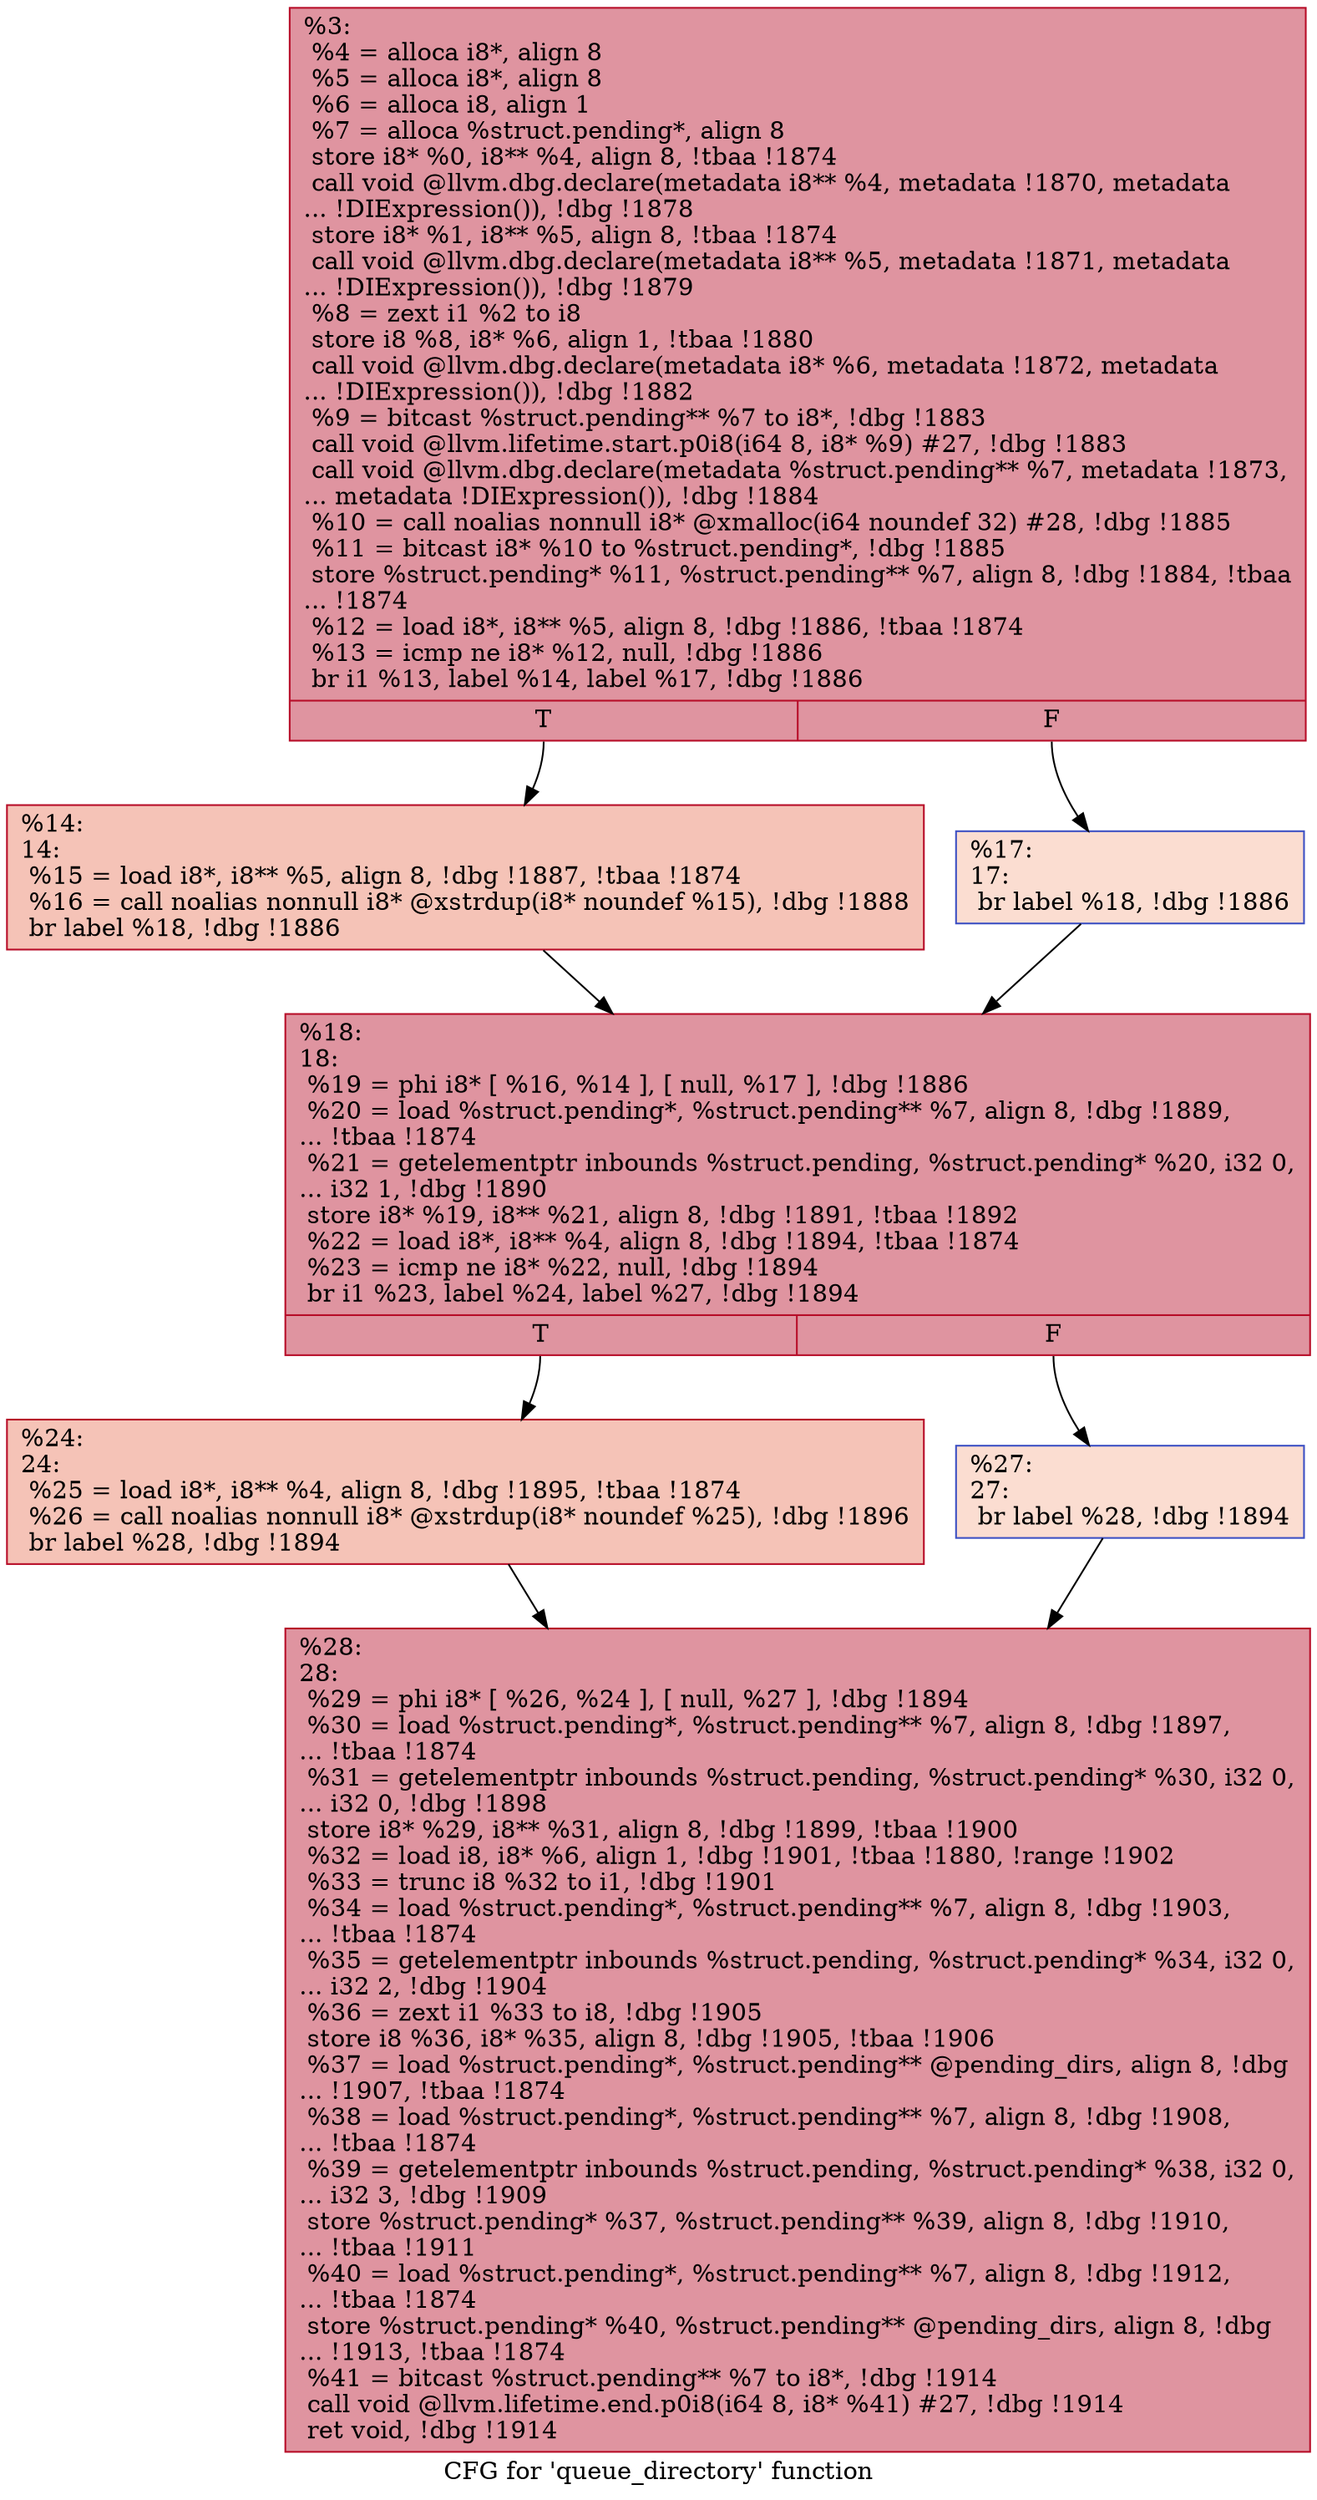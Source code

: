 digraph "CFG for 'queue_directory' function" {
	label="CFG for 'queue_directory' function";

	Node0x1fb8d60 [shape=record,color="#b70d28ff", style=filled, fillcolor="#b70d2870",label="{%3:\l  %4 = alloca i8*, align 8\l  %5 = alloca i8*, align 8\l  %6 = alloca i8, align 1\l  %7 = alloca %struct.pending*, align 8\l  store i8* %0, i8** %4, align 8, !tbaa !1874\l  call void @llvm.dbg.declare(metadata i8** %4, metadata !1870, metadata\l... !DIExpression()), !dbg !1878\l  store i8* %1, i8** %5, align 8, !tbaa !1874\l  call void @llvm.dbg.declare(metadata i8** %5, metadata !1871, metadata\l... !DIExpression()), !dbg !1879\l  %8 = zext i1 %2 to i8\l  store i8 %8, i8* %6, align 1, !tbaa !1880\l  call void @llvm.dbg.declare(metadata i8* %6, metadata !1872, metadata\l... !DIExpression()), !dbg !1882\l  %9 = bitcast %struct.pending** %7 to i8*, !dbg !1883\l  call void @llvm.lifetime.start.p0i8(i64 8, i8* %9) #27, !dbg !1883\l  call void @llvm.dbg.declare(metadata %struct.pending** %7, metadata !1873,\l... metadata !DIExpression()), !dbg !1884\l  %10 = call noalias nonnull i8* @xmalloc(i64 noundef 32) #28, !dbg !1885\l  %11 = bitcast i8* %10 to %struct.pending*, !dbg !1885\l  store %struct.pending* %11, %struct.pending** %7, align 8, !dbg !1884, !tbaa\l... !1874\l  %12 = load i8*, i8** %5, align 8, !dbg !1886, !tbaa !1874\l  %13 = icmp ne i8* %12, null, !dbg !1886\l  br i1 %13, label %14, label %17, !dbg !1886\l|{<s0>T|<s1>F}}"];
	Node0x1fb8d60:s0 -> Node0x1f828b0;
	Node0x1fb8d60:s1 -> Node0x1f82900;
	Node0x1f828b0 [shape=record,color="#b70d28ff", style=filled, fillcolor="#e8765c70",label="{%14:\l14:                                               \l  %15 = load i8*, i8** %5, align 8, !dbg !1887, !tbaa !1874\l  %16 = call noalias nonnull i8* @xstrdup(i8* noundef %15), !dbg !1888\l  br label %18, !dbg !1886\l}"];
	Node0x1f828b0 -> Node0x1f82950;
	Node0x1f82900 [shape=record,color="#3d50c3ff", style=filled, fillcolor="#f7b39670",label="{%17:\l17:                                               \l  br label %18, !dbg !1886\l}"];
	Node0x1f82900 -> Node0x1f82950;
	Node0x1f82950 [shape=record,color="#b70d28ff", style=filled, fillcolor="#b70d2870",label="{%18:\l18:                                               \l  %19 = phi i8* [ %16, %14 ], [ null, %17 ], !dbg !1886\l  %20 = load %struct.pending*, %struct.pending** %7, align 8, !dbg !1889,\l... !tbaa !1874\l  %21 = getelementptr inbounds %struct.pending, %struct.pending* %20, i32 0,\l... i32 1, !dbg !1890\l  store i8* %19, i8** %21, align 8, !dbg !1891, !tbaa !1892\l  %22 = load i8*, i8** %4, align 8, !dbg !1894, !tbaa !1874\l  %23 = icmp ne i8* %22, null, !dbg !1894\l  br i1 %23, label %24, label %27, !dbg !1894\l|{<s0>T|<s1>F}}"];
	Node0x1f82950:s0 -> Node0x1f829a0;
	Node0x1f82950:s1 -> Node0x1f829f0;
	Node0x1f829a0 [shape=record,color="#b70d28ff", style=filled, fillcolor="#e8765c70",label="{%24:\l24:                                               \l  %25 = load i8*, i8** %4, align 8, !dbg !1895, !tbaa !1874\l  %26 = call noalias nonnull i8* @xstrdup(i8* noundef %25), !dbg !1896\l  br label %28, !dbg !1894\l}"];
	Node0x1f829a0 -> Node0x1f82a40;
	Node0x1f829f0 [shape=record,color="#3d50c3ff", style=filled, fillcolor="#f7b39670",label="{%27:\l27:                                               \l  br label %28, !dbg !1894\l}"];
	Node0x1f829f0 -> Node0x1f82a40;
	Node0x1f82a40 [shape=record,color="#b70d28ff", style=filled, fillcolor="#b70d2870",label="{%28:\l28:                                               \l  %29 = phi i8* [ %26, %24 ], [ null, %27 ], !dbg !1894\l  %30 = load %struct.pending*, %struct.pending** %7, align 8, !dbg !1897,\l... !tbaa !1874\l  %31 = getelementptr inbounds %struct.pending, %struct.pending* %30, i32 0,\l... i32 0, !dbg !1898\l  store i8* %29, i8** %31, align 8, !dbg !1899, !tbaa !1900\l  %32 = load i8, i8* %6, align 1, !dbg !1901, !tbaa !1880, !range !1902\l  %33 = trunc i8 %32 to i1, !dbg !1901\l  %34 = load %struct.pending*, %struct.pending** %7, align 8, !dbg !1903,\l... !tbaa !1874\l  %35 = getelementptr inbounds %struct.pending, %struct.pending* %34, i32 0,\l... i32 2, !dbg !1904\l  %36 = zext i1 %33 to i8, !dbg !1905\l  store i8 %36, i8* %35, align 8, !dbg !1905, !tbaa !1906\l  %37 = load %struct.pending*, %struct.pending** @pending_dirs, align 8, !dbg\l... !1907, !tbaa !1874\l  %38 = load %struct.pending*, %struct.pending** %7, align 8, !dbg !1908,\l... !tbaa !1874\l  %39 = getelementptr inbounds %struct.pending, %struct.pending* %38, i32 0,\l... i32 3, !dbg !1909\l  store %struct.pending* %37, %struct.pending** %39, align 8, !dbg !1910,\l... !tbaa !1911\l  %40 = load %struct.pending*, %struct.pending** %7, align 8, !dbg !1912,\l... !tbaa !1874\l  store %struct.pending* %40, %struct.pending** @pending_dirs, align 8, !dbg\l... !1913, !tbaa !1874\l  %41 = bitcast %struct.pending** %7 to i8*, !dbg !1914\l  call void @llvm.lifetime.end.p0i8(i64 8, i8* %41) #27, !dbg !1914\l  ret void, !dbg !1914\l}"];
}
